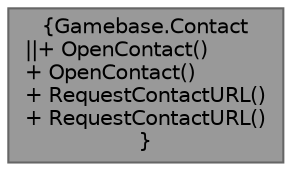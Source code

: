 digraph "Gamebase.Contact"
{
 // LATEX_PDF_SIZE
  bgcolor="transparent";
  edge [fontname=Helvetica,fontsize=10,labelfontname=Helvetica,labelfontsize=10];
  node [fontname=Helvetica,fontsize=10,shape=box,height=0.2,width=0.4];
  Node1 [label="{Gamebase.Contact\n||+ OpenContact()\l+ OpenContact()\l+ RequestContactURL()\l+ RequestContactURL()\l}",height=0.2,width=0.4,color="gray40", fillcolor="grey60", style="filled", fontcolor="black",tooltip="This class provides wrapping of function execution related to TOAST Contact."];
}
